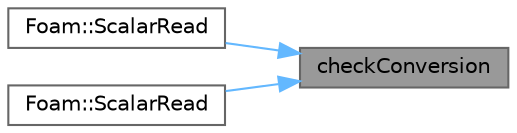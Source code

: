 digraph "checkConversion"
{
 // LATEX_PDF_SIZE
  bgcolor="transparent";
  edge [fontname=Helvetica,fontsize=10,labelfontname=Helvetica,labelfontsize=10];
  node [fontname=Helvetica,fontsize=10,shape=box,height=0.2,width=0.4];
  rankdir="RL";
  Node1 [id="Node000001",label="checkConversion",height=0.2,width=0.4,color="gray40", fillcolor="grey60", style="filled", fontcolor="black",tooltip=" "];
  Node1 -> Node2 [id="edge1_Node000001_Node000002",dir="back",color="steelblue1",style="solid",tooltip=" "];
  Node2 [id="Node000002",label="Foam::ScalarRead",height=0.2,width=0.4,color="grey40", fillcolor="white", style="filled",URL="$namespaceFoam.html#a3558177e6a8a6fc4a7a4c76a87fd52b2",tooltip=" "];
  Node1 -> Node3 [id="edge2_Node000001_Node000003",dir="back",color="steelblue1",style="solid",tooltip=" "];
  Node3 [id="Node000003",label="Foam::ScalarRead",height=0.2,width=0.4,color="grey40", fillcolor="white", style="filled",URL="$namespaceFoam.html#a772c228ba7b9b77e670292669d45c7ee",tooltip=" "];
}
